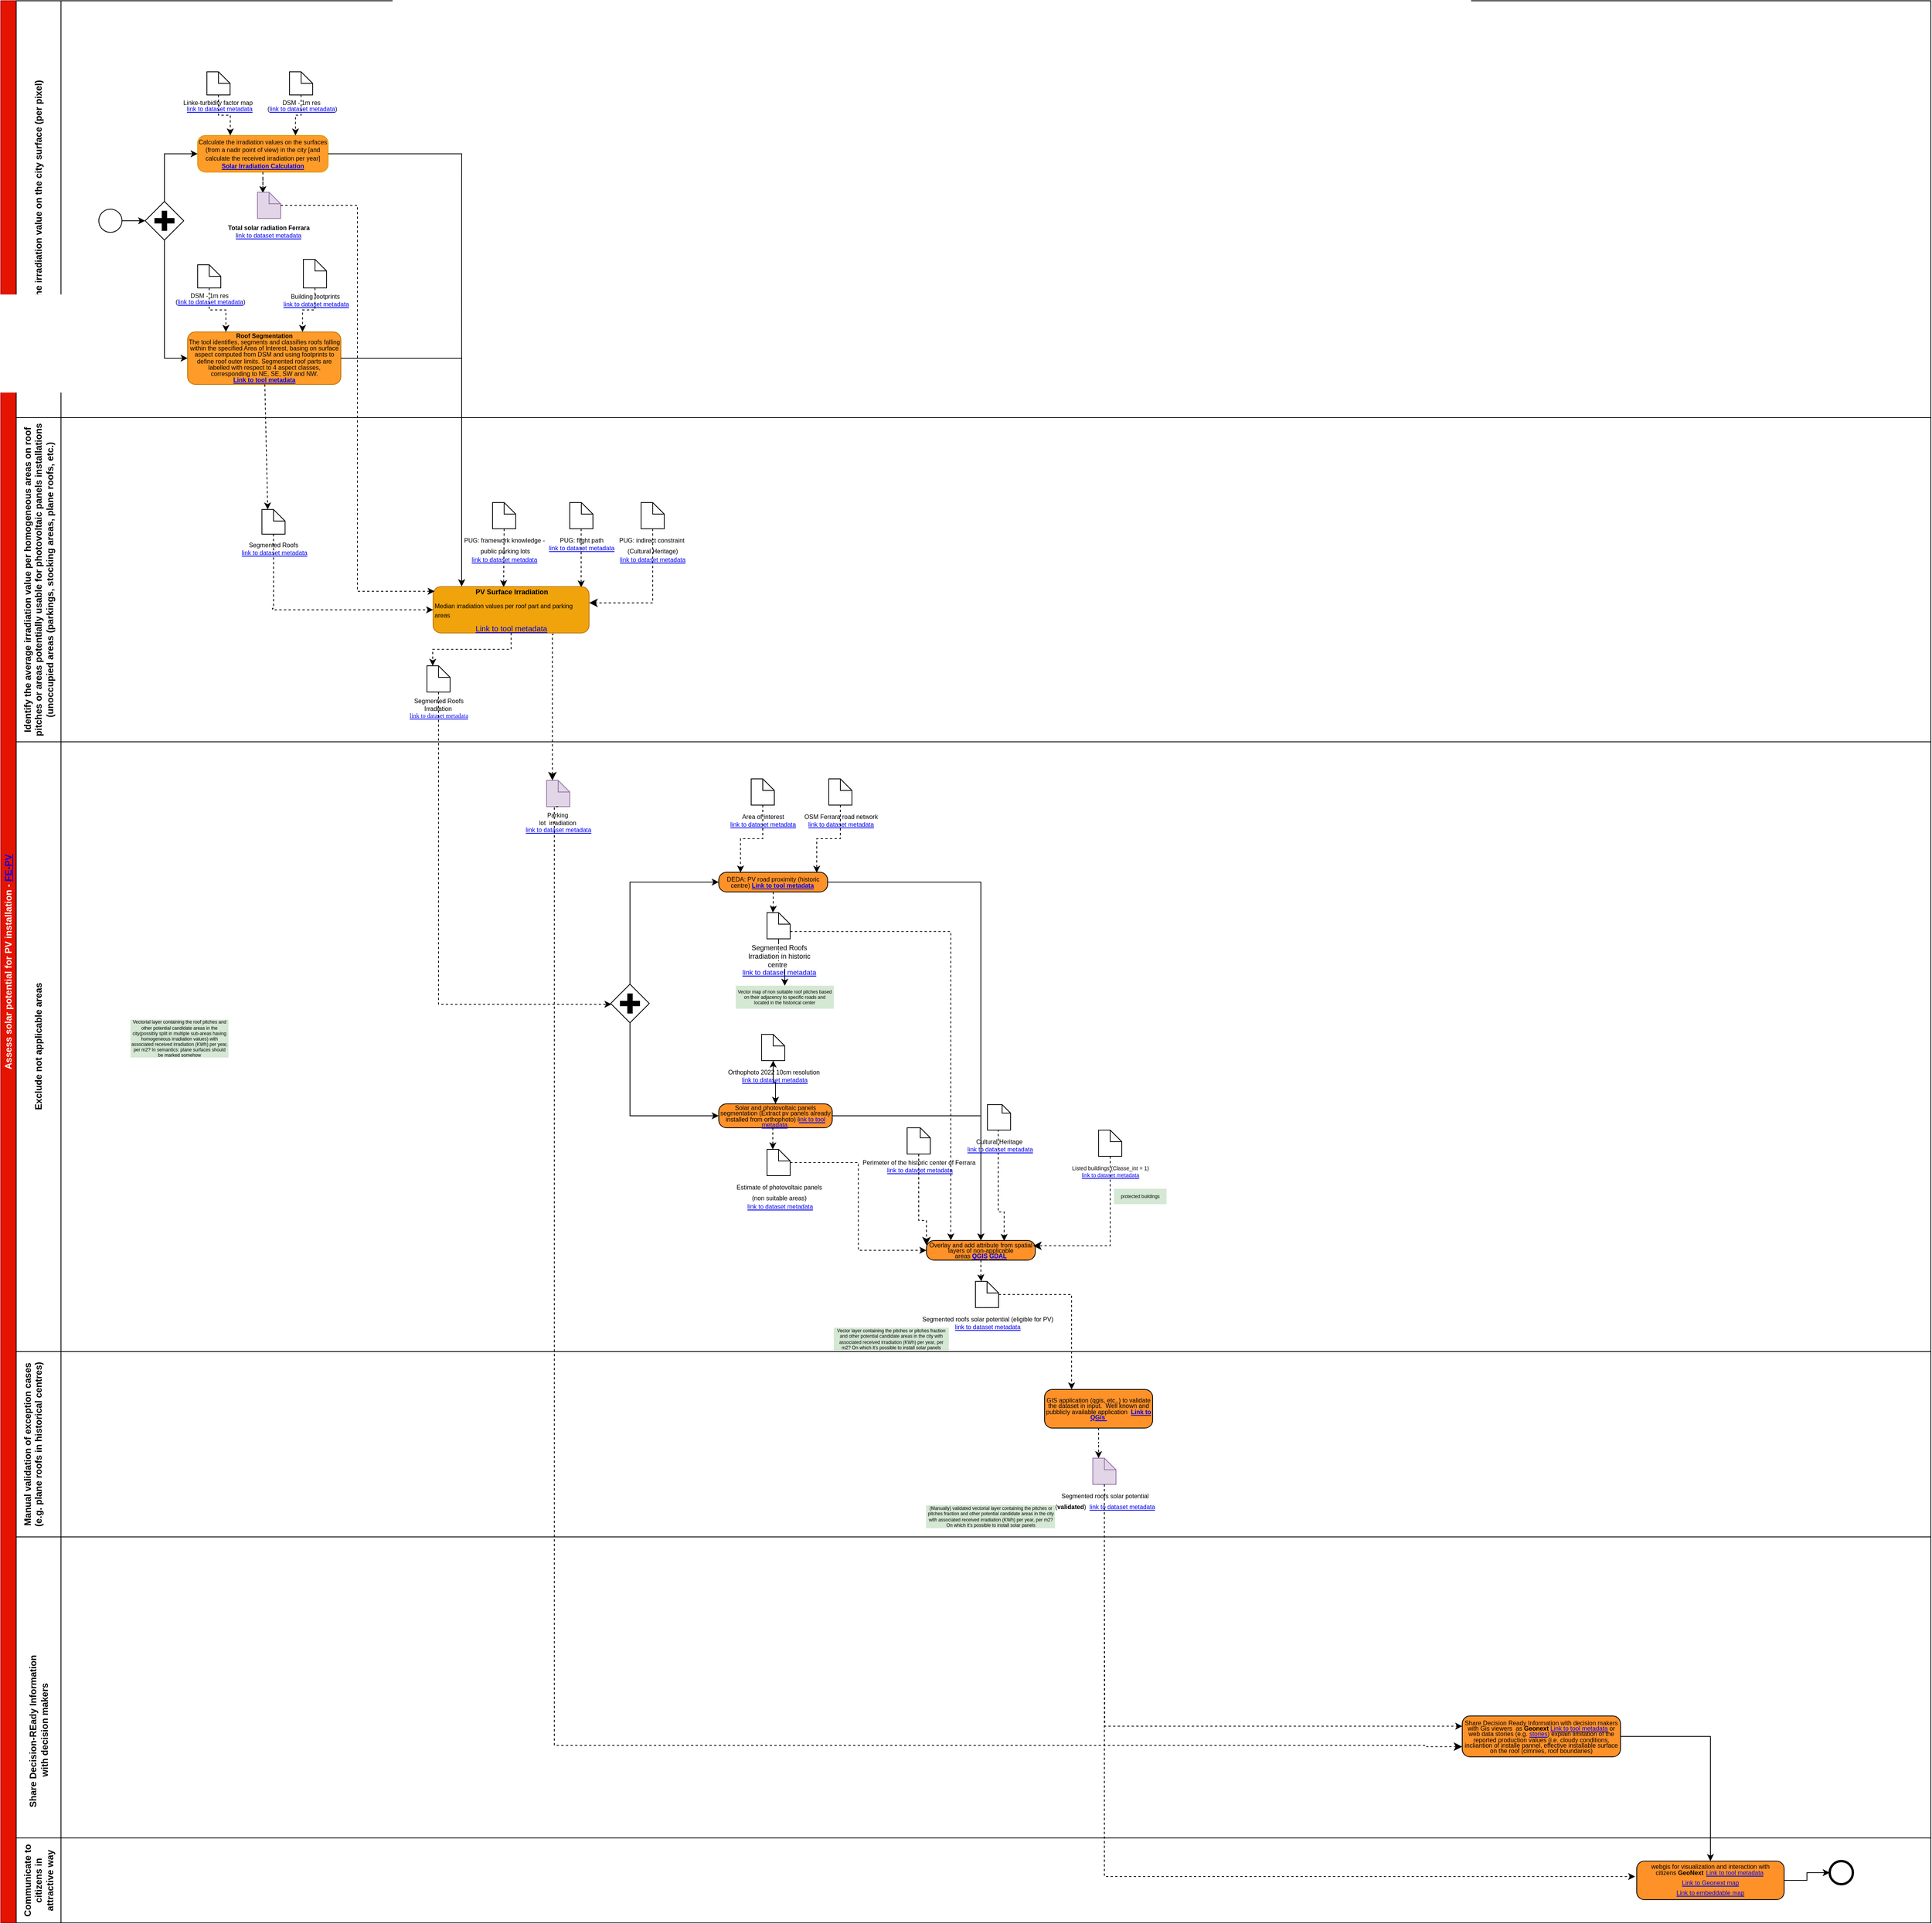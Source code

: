 <mxfile version="26.2.13">
  <diagram name="FE-PV" id="baLiT41wjzlTVZv35vuG">
    <mxGraphModel grid="1" page="1" gridSize="10" guides="1" tooltips="1" connect="1" arrows="1" fold="1" pageScale="1" pageWidth="3300" pageHeight="4681" math="0" shadow="0">
      <root>
        <mxCell id="0" />
        <mxCell id="1" parent="0" />
        <mxCell id="iREojE_EcFUT60Zf4l-V-92" value="Assess solar potential for PV installation - &lt;a href=&quot;https://docs.google.com/document/d/17AJEKZw4RBO2aQTBiLZaIjXHWimf1JUN/edit?amp;ouid=100401313820260785715&amp;amp;amp;rtpof=true&amp;amp;amp;sd=true#heading=h.gjdgxs&quot;&gt;FE-PV&lt;/a&gt;" style="swimlane;html=1;childLayout=stackLayout;resizeParent=1;resizeParentMax=0;horizontal=0;startSize=20;horizontalStack=0;whiteSpace=wrap;fillColor=#e51400;fontColor=#ffffff;strokeColor=#B20000;" vertex="1" parent="1">
          <mxGeometry x="53" y="-2240" width="2500" height="2490" as="geometry">
            <mxRectangle x="99" y="-2240" width="40" height="50" as="alternateBounds" />
          </mxGeometry>
        </mxCell>
        <mxCell id="iREojE_EcFUT60Zf4l-V-94" value="&amp;nbsp;Identify the irradiation value on the city surface (per pixel)" style="swimlane;html=1;startSize=58;horizontal=0;" vertex="1" parent="iREojE_EcFUT60Zf4l-V-92">
          <mxGeometry x="20" width="2480" height="540" as="geometry">
            <mxRectangle x="20" width="1133" height="30" as="alternateBounds" />
          </mxGeometry>
        </mxCell>
        <mxCell id="8a_DFh1L9sIuB4qiLg9Q-2" value="" style="points=[[0.145,0.145,0],[0.5,0,0],[0.855,0.145,0],[1,0.5,0],[0.855,0.855,0],[0.5,1,0],[0.145,0.855,0],[0,0.5,0]];shape=mxgraph.bpmn.event;html=1;verticalLabelPosition=bottom;labelBackgroundColor=#ffffff;verticalAlign=top;align=center;perimeter=ellipsePerimeter;outlineConnect=0;aspect=fixed;outline=standard;symbol=general;" vertex="1" parent="iREojE_EcFUT60Zf4l-V-94">
          <mxGeometry x="107" y="270" width="30" height="30" as="geometry" />
        </mxCell>
        <mxCell id="iREojE_EcFUT60Zf4l-V-95" value="&lt;p&gt;Identify the average irradiation value per homogeneous areas on roof pitches or areas potentially usable for photovoltaic panels installations (unoccupied areas (parkings, stocking areas, plane roofs, etc.)&lt;/p&gt;" style="swimlane;html=1;startSize=58;horizontal=0;whiteSpace=wrap;" vertex="1" parent="iREojE_EcFUT60Zf4l-V-92">
          <mxGeometry x="20" y="540" width="2480" height="420" as="geometry" />
        </mxCell>
        <UserObject label="&lt;div style=&quot;&quot;&gt;&lt;div style=&quot;&quot;&gt;&lt;span style=&quot;background-color: transparent; font-size: 8px;&quot;&gt;&lt;font face=&quot;Arial&quot;&gt;PUG: flight path&lt;/font&gt;&lt;/span&gt;&lt;/div&gt;&lt;div style=&quot;font-size: 8px;&quot;&gt;&lt;a href=&quot;https://dati.comune.fe.it/dataset/v2-69&quot; style=&quot;background-color: initial; font-family: Arial;&quot;&gt;link to dataset metadata&lt;/a&gt;&lt;/div&gt;&lt;/div&gt;" id="AYdhGK95s8Jrub2KOEHg-2">
          <mxCell style="shape=mxgraph.bpmn.data;labelPosition=center;verticalLabelPosition=bottom;align=center;verticalAlign=top;size=15;html=1;" vertex="1" parent="iREojE_EcFUT60Zf4l-V-95">
            <mxGeometry x="717" y="110" width="30" height="34" as="geometry" />
          </mxCell>
        </UserObject>
        <UserObject label="&lt;div style=&quot;&quot;&gt;&lt;div style=&quot;&quot;&gt;&lt;span style=&quot;background-color: transparent; font-size: 8px;&quot;&gt;&lt;font face=&quot;Arial&quot;&gt;PUG: indirect constraint&amp;nbsp;&lt;/font&gt;&lt;/span&gt;&lt;/div&gt;&lt;div style=&quot;&quot;&gt;&lt;span style=&quot;background-color: transparent; font-size: 8px;&quot;&gt;&lt;font face=&quot;Arial&quot;&gt;(Cultural Heritage)&lt;/font&gt;&lt;/span&gt;&lt;/div&gt;&lt;div style=&quot;font-size: 8px;&quot;&gt;&lt;a style=&quot;background-color: initial; font-family: Arial;&quot; href=&quot;https://usage.geocat.live/catalogue/srv/eng/catalog.search#/metadata/b42ea803-b355-478e-99ed-b2594618cc89&quot;&gt;link to dataset metadata&lt;/a&gt;&lt;/div&gt;&lt;/div&gt;" id="AYdhGK95s8Jrub2KOEHg-4">
          <mxCell style="shape=mxgraph.bpmn.data;labelPosition=center;verticalLabelPosition=bottom;align=center;verticalAlign=top;size=15;html=1;" vertex="1" parent="iREojE_EcFUT60Zf4l-V-95">
            <mxGeometry x="809.4" y="110" width="30" height="34" as="geometry" />
          </mxCell>
        </UserObject>
        <mxCell id="AYdhGK95s8Jrub2KOEHg-6" value="" style="endArrow=classic;html=1;rounded=0;entryX=0.266;entryY=0.01;entryDx=0;entryDy=0;entryPerimeter=0;exitX=0.5;exitY=1;exitDx=0;exitDy=0;exitPerimeter=0;dashed=1;" edge="1" parent="iREojE_EcFUT60Zf4l-V-95">
          <mxGeometry width="50" height="50" relative="1" as="geometry">
            <mxPoint x="731.76" y="144" as="sourcePoint" />
            <mxPoint x="731.76" y="220" as="targetPoint" />
          </mxGeometry>
        </mxCell>
        <UserObject label="&lt;div style=&quot;&quot;&gt;&lt;div style=&quot;&quot;&gt;&lt;span style=&quot;background-color: transparent; font-size: 8px;&quot;&gt;&lt;font face=&quot;Arial&quot;&gt;PUG: framework knowledge -&lt;/font&gt;&lt;/span&gt;&lt;/div&gt;&lt;div style=&quot;&quot;&gt;&lt;span style=&quot;background-color: transparent; font-size: 8px;&quot;&gt;&lt;font face=&quot;Arial&quot;&gt;&amp;nbsp;public parking lots&lt;/font&gt;&lt;/span&gt;&lt;/div&gt;&lt;div style=&quot;font-size: 8px;&quot;&gt;&lt;a style=&quot;background-color: initial; font-family: Arial;&quot; href=&quot;https://usage.geocat.live/catalogue/srv/ita/catalog.search#/metadata/9116da0a-e521-4c19-adfc-8bcdb5716a3a&quot;&gt;link to dataset metadata&lt;/a&gt;&lt;/div&gt;&lt;/div&gt;" id="3B00jg4IUKN6mD5agiQT-120">
          <mxCell style="shape=mxgraph.bpmn.data;labelPosition=center;verticalLabelPosition=bottom;align=center;verticalAlign=top;size=15;html=1;" vertex="1" parent="iREojE_EcFUT60Zf4l-V-95">
            <mxGeometry x="617" y="110" width="30" height="34" as="geometry" />
          </mxCell>
        </UserObject>
        <mxCell id="AYdhGK95s8Jrub2KOEHg-5" value="" style="endArrow=classic;html=1;rounded=0;entryX=0.266;entryY=0.01;entryDx=0;entryDy=0;entryPerimeter=0;exitX=0.5;exitY=1;exitDx=0;exitDy=0;exitPerimeter=0;dashed=1;" edge="1" parent="iREojE_EcFUT60Zf4l-V-95" source="3B00jg4IUKN6mD5agiQT-120">
          <mxGeometry width="50" height="50" relative="1" as="geometry">
            <mxPoint x="634.6" y="180" as="sourcePoint" />
            <mxPoint x="631.332" y="219.6" as="targetPoint" />
          </mxGeometry>
        </mxCell>
        <mxCell id="iREojE_EcFUT60Zf4l-V-93" value="&lt;div&gt;Exclude not applicable areas&lt;/div&gt;" style="swimlane;html=1;startSize=58;horizontal=0;autosize=0;fixedWidth=0;" vertex="1" parent="iREojE_EcFUT60Zf4l-V-92">
          <mxGeometry x="20" y="960" width="2480" height="790" as="geometry">
            <mxRectangle x="20" y="960" width="2198" height="58" as="alternateBounds" />
          </mxGeometry>
        </mxCell>
        <UserObject label="&lt;div style=&quot;font-size: 8px;&quot;&gt;&lt;div style=&quot;&quot;&gt;&lt;span style=&quot;background-color: initial;&quot;&gt;&lt;font style=&quot;font-size: 8px;&quot; face=&quot;Arial&quot;&gt;Perimeter of the historic center of Ferrara&lt;/font&gt;&lt;/span&gt;&lt;/div&gt;&lt;div style=&quot;&quot;&gt;&lt;span style=&quot;font-family: Arial; background-color: initial;&quot;&gt;&amp;nbsp;&lt;/span&gt;&lt;a style=&quot;font-family: Arial; background-color: initial;&quot; href=&quot;https://usage.geocat.live/catalogue/srv/ita/catalog.search#/metadata/2518f252-b150-4c40-995b-75bcdffa4977&quot;&gt;link to dataset metadata&lt;/a&gt;&lt;br&gt;&lt;/div&gt;&lt;/div&gt;" id="3B00jg4IUKN6mD5agiQT-167">
          <mxCell style="shape=mxgraph.bpmn.data;labelPosition=center;verticalLabelPosition=bottom;align=center;verticalAlign=top;size=13;html=1;" vertex="1" parent="iREojE_EcFUT60Zf4l-V-93">
            <mxGeometry x="1154" y="500" width="30" height="34" as="geometry" />
          </mxCell>
        </UserObject>
        <mxCell id="3B00jg4IUKN6mD5agiQT-168" style="edgeStyle=orthogonalEdgeStyle;rounded=0;orthogonalLoop=1;jettySize=auto;html=1;exitX=0.5;exitY=1;exitDx=0;exitDy=0;exitPerimeter=0;" edge="1" parent="iREojE_EcFUT60Zf4l-V-93" source="3B00jg4IUKN6mD5agiQT-167" target="3B00jg4IUKN6mD5agiQT-167">
          <mxGeometry relative="1" as="geometry" />
        </mxCell>
        <UserObject label="&lt;div style=&quot;&quot;&gt;&lt;div style=&quot;&quot;&gt;&lt;font face=&quot;Arial&quot;&gt;&lt;span style=&quot;font-size: 8px;&quot;&gt;Cultural Heritage&lt;/span&gt;&lt;/font&gt;&lt;/div&gt;&lt;div style=&quot;font-size: 8px;&quot;&gt;&lt;font face=&quot;Arial&quot; style=&quot;font-size: 8px;&quot;&gt;&amp;nbsp;&lt;a href=&quot;https://usage.geocat.live/catalogue/srv/ita/catalog.search#/metadata/3318654a-3623-4a94-8f3c-84e2ed3a0fdb&quot;&gt;link to dataset metadata&lt;/a&gt;&lt;/font&gt;&lt;/div&gt;&lt;/div&gt;" id="3B00jg4IUKN6mD5agiQT-155">
          <mxCell style="shape=mxgraph.bpmn.data;labelPosition=center;verticalLabelPosition=bottom;align=center;verticalAlign=top;size=11;html=1;strokeColor=default;fontFamily=Helvetica;fontSize=12;fontColor=default;fillColor=default;" vertex="1" parent="iREojE_EcFUT60Zf4l-V-93">
            <mxGeometry x="1258" y="470" width="30" height="33" as="geometry" />
          </mxCell>
        </UserObject>
        <mxCell id="3B00jg4IUKN6mD5agiQT-121" value="&lt;div style=&quot;&quot;&gt;&lt;h6 style=&quot;&quot;&gt;&lt;span style=&quot;font-weight: normal; font-size: 6px;&quot;&gt;Vectorial layer containing the roof pitches and other potential candidate areas in the city(possibly split in multiple sub-areas having homogeneous irradiation values) with associated received irradiation (KWh) per year, per m2? In semantics: plane surfaces should be marked somehow&lt;/span&gt;&lt;/h6&gt;&lt;/div&gt;" style="text;html=1;strokeColor=none;fillColor=#d5e8d4;align=center;verticalAlign=middle;rounded=0;whiteSpace=wrap;spacing=2;fontSize=6;labelBackgroundColor=none;" vertex="1" parent="iREojE_EcFUT60Zf4l-V-93">
          <mxGeometry x="148" y="360" width="127" height="49" as="geometry" />
        </mxCell>
        <UserObject label="&lt;div style=&quot;font-size: 8px;&quot;&gt;&lt;div&gt;&lt;span style=&quot;font-family: Arial;&quot;&gt;Parking&amp;nbsp;&lt;/span&gt;&lt;/div&gt;&lt;div&gt;&lt;span style=&quot;font-family: Arial;&quot;&gt;lot&amp;nbsp; irradiation&amp;nbsp;&lt;/span&gt;&lt;br&gt;&lt;/div&gt;&lt;div&gt;&lt;a href=&quot;https://usage.geocat.live/catalogue/srv/eng/catalog.search#/metadata/1df99f59-c41c-4326-8998-2a82d28ad1c3&quot; style=&quot;background-color: initial; font-family: Arial;&quot;&gt;link to dataset metadata&lt;/a&gt;&lt;/div&gt;&lt;/div&gt;" id="3B00jg4IUKN6mD5agiQT-129">
          <mxCell style="shape=mxgraph.bpmn.data;labelPosition=center;verticalLabelPosition=bottom;align=center;verticalAlign=top;size=15;html=1;strokeColor=#9673a6;fontFamily=Helvetica;fontSize=12;fontColor=default;fillColor=#e1d5e7;" vertex="1" parent="iREojE_EcFUT60Zf4l-V-93">
            <mxGeometry x="687" y="50" width="30" height="34" as="geometry" />
          </mxCell>
        </UserObject>
        <mxCell id="iREojE_EcFUT60Zf4l-V-97" value="&lt;div&gt;Manual validation of exception cases (e.g. plane roofs in historical centres)&lt;/div&gt;&lt;div&gt;&lt;br&gt;&lt;/div&gt;" style="swimlane;html=1;startSize=58;horizontal=0;whiteSpace=wrap;" vertex="1" parent="iREojE_EcFUT60Zf4l-V-92">
          <mxGeometry x="20" y="1750" width="2480" height="240" as="geometry" />
        </mxCell>
        <mxCell id="iREojE_EcFUT60Zf4l-V-156" value="Share Decision-REady Information&amp;nbsp;&lt;div&gt;with decision makers&lt;/div&gt;" style="swimlane;html=1;startSize=58;horizontal=0;whiteSpace=wrap;" vertex="1" parent="iREojE_EcFUT60Zf4l-V-92">
          <mxGeometry x="20" y="1990" width="2480" height="500" as="geometry" />
        </mxCell>
        <mxCell id="3B00jg4IUKN6mD5agiQT-205" value="&lt;div&gt;Communicate to citizens in attractive way&lt;/div&gt;" style="swimlane;html=1;startSize=58;horizontal=0;whiteSpace=wrap;" vertex="1" parent="iREojE_EcFUT60Zf4l-V-156">
          <mxGeometry y="390" width="2480" height="110" as="geometry" />
        </mxCell>
        <mxCell id="3B00jg4IUKN6mD5agiQT-186" value="&lt;h6 style=&quot;line-height: 90%; margin-top: 10.733px; margin-bottom: 5.733px; margin-left: 0px;&quot;&gt;&lt;span style=&quot;font-size: 8px; font-weight: 400;&quot;&gt;webgis for visualization and interaction with citizens&amp;nbsp;&lt;/span&gt;GeoNext&lt;span style=&quot;font-size: 12px;&quot;&gt;&amp;nbsp;&lt;/span&gt;&lt;font color=&quot;#ff3333&quot; style=&quot;background-color: initial; font-weight: normal; font-size: 8px;&quot;&gt;&lt;a href=&quot;https://usage.geocat.live/catalogue/srv/eng/catalog.search#/metadata/f4fe374e-0a56-4910-9f3a-e8b7519c373e&quot;&gt;Link to tool metadata&lt;/a&gt;&amp;nbsp;&lt;/font&gt;&lt;/h6&gt;&lt;h6 style=&quot;line-height: 90%; margin-top: 5.733px; padding-left: 0px; margin-bottom: 5.733px; margin-right: 0px;&quot;&gt;&lt;font color=&quot;#ff3333&quot; style=&quot;background-color: initial; font-weight: normal; font-size: 8px;&quot;&gt;&lt;a href=&quot;https://sit.comune.fe.it/gnx/Accesso_diretto_usage_fast.html&quot;&gt;Link to Geonext map&lt;/a&gt;&lt;/font&gt;&lt;/h6&gt;&lt;h6 style=&quot;line-height: 90%; margin-top: 5.733px; padding-left: 0px; margin-bottom: 5.733px; margin-right: 0px;&quot;&gt;&lt;a style=&quot;font-weight: normal;&quot; href=&quot;https://sit.comune.fe.it/allegati/mappe/usage/10_potenziale_di_irraggiamento_solare_edifici.html&quot;&gt;Link to embeddable map&lt;/a&gt;&lt;/h6&gt;&lt;p&gt;&lt;/p&gt;" style="points=[[0.25,0,0],[0.5,0,0],[0.75,0,0],[1,0.25,0],[1,0.5,0],[1,0.75,0],[0.75,1,0],[0.5,1,0],[0.25,1,0],[0,0.75,0],[0,0.5,0],[0,0.25,0]];shape=mxgraph.bpmn.task;whiteSpace=wrap;rectStyle=rounded;size=10;html=1;container=1;expand=0;collapsible=0;taskMarker=abstract;fillColor=#ff9129;" vertex="1" parent="3B00jg4IUKN6mD5agiQT-205">
          <mxGeometry x="2099" y="30" width="191" height="50" as="geometry" />
        </mxCell>
        <mxCell id="3B00jg4IUKN6mD5agiQT-187" value="" style="points=[[0.145,0.145,0],[0.5,0,0],[0.855,0.145,0],[1,0.5,0],[0.855,0.855,0],[0.5,1,0],[0.145,0.855,0],[0,0.5,0]];shape=mxgraph.bpmn.event;html=1;verticalLabelPosition=bottom;labelBackgroundColor=#ffffff;verticalAlign=top;align=center;perimeter=ellipsePerimeter;outlineConnect=0;aspect=fixed;outline=end;symbol=terminate2;" vertex="1" parent="3B00jg4IUKN6mD5agiQT-205">
          <mxGeometry x="2349" y="30" width="30" height="30" as="geometry" />
        </mxCell>
        <mxCell id="3B00jg4IUKN6mD5agiQT-185" style="edgeStyle=orthogonalEdgeStyle;rounded=0;orthogonalLoop=1;jettySize=auto;html=1;" edge="1" parent="3B00jg4IUKN6mD5agiQT-205" source="3B00jg4IUKN6mD5agiQT-186" target="3B00jg4IUKN6mD5agiQT-187">
          <mxGeometry relative="1" as="geometry" />
        </mxCell>
        <mxCell id="3B00jg4IUKN6mD5agiQT-184" value="&lt;h6 style=&quot;line-height: 90%; font-size: 8px;&quot;&gt;&lt;span style=&quot;background-color: initial; font-weight: normal;&quot;&gt;Share Decision Ready Information with decision makers with Gis viewers&amp;nbsp;&lt;/span&gt;&lt;span style=&quot;background-color: initial; font-weight: normal;&quot;&gt;&amp;nbsp;as &lt;/span&gt;&lt;span style=&quot;background-color: initial;&quot;&gt;Geonext&lt;/span&gt;&lt;span style=&quot;background-color: initial; font-weight: normal;&quot;&gt;&amp;nbsp;&lt;/span&gt;&lt;font style=&quot;background-color: initial; font-weight: normal; font-size: 8px;&quot; color=&quot;#ff3333&quot;&gt;&lt;a href=&quot;https://usage.geocat.live/catalogue/srv/eng/catalog.search#/metadata/f4fe374e-0a56-4910-9f3a-e8b7519c373e&quot;&gt;Link to tool metadata&lt;/a&gt;&amp;nbsp;&lt;/font&gt;&lt;font style=&quot;background-color: initial; font-weight: normal; font-size: 8px;&quot;&gt;or web data stories (e.g. &lt;a href=&quot;https://www.comune.ferrara.it/it/geoportale/dati/storie-di-dati&quot;&gt;stories&lt;/a&gt;) explain limitation of the reported production values (i.e. cloudy conditions, incliantion of installe pannel, effective installable surface on the roof (cimnies, roof boundaries)&lt;/font&gt;&lt;/h6&gt;&lt;p&gt;&lt;/p&gt;" style="points=[[0.25,0,0],[0.5,0,0],[0.75,0,0],[1,0.25,0],[1,0.5,0],[1,0.75,0],[0.75,1,0],[0.5,1,0],[0.25,1,0],[0,0.75,0],[0,0.5,0],[0,0.25,0]];shape=mxgraph.bpmn.task;whiteSpace=wrap;rectStyle=rounded;size=10;html=1;container=1;expand=0;collapsible=0;taskMarker=abstract;fillColor=#ff9129;" vertex="1" parent="iREojE_EcFUT60Zf4l-V-156">
          <mxGeometry x="1873" y="232" width="205" height="53" as="geometry" />
        </mxCell>
        <mxCell id="3B00jg4IUKN6mD5agiQT-197" style="edgeStyle=orthogonalEdgeStyle;rounded=0;orthogonalLoop=1;jettySize=auto;html=1;entryX=0.5;entryY=0;entryDx=0;entryDy=0;entryPerimeter=0;" edge="1" parent="iREojE_EcFUT60Zf4l-V-156" source="3B00jg4IUKN6mD5agiQT-184" target="3B00jg4IUKN6mD5agiQT-186">
          <mxGeometry relative="1" as="geometry" />
        </mxCell>
        <mxCell id="MxaMl1WZHZWP-qelYsli-3" value="" style="edgeStyle=segmentEdgeStyle;endArrow=classic;html=1;curved=0;rounded=0;endSize=8;startSize=8;exitX=0.5;exitY=1;exitDx=0;exitDy=0;exitPerimeter=0;entryX=0;entryY=0.75;entryDx=0;entryDy=0;entryPerimeter=0;dashed=1;" edge="1" parent="iREojE_EcFUT60Zf4l-V-92" source="3B00jg4IUKN6mD5agiQT-129" target="3B00jg4IUKN6mD5agiQT-184">
          <mxGeometry width="50" height="50" relative="1" as="geometry">
            <mxPoint x="787" y="2107.647" as="sourcePoint" />
            <mxPoint x="1427" y="2630" as="targetPoint" />
            <Array as="points">
              <mxPoint x="717" y="1044" />
              <mxPoint x="717" y="2260" />
              <mxPoint x="1847" y="2260" />
              <mxPoint x="1847" y="2262" />
            </Array>
          </mxGeometry>
        </mxCell>
        <mxCell id="3B00jg4IUKN6mD5agiQT-101" style="edgeStyle=orthogonalEdgeStyle;rounded=0;orthogonalLoop=1;jettySize=auto;html=1;" edge="1" parent="1">
          <mxGeometry relative="1" as="geometry">
            <mxPoint x="240" y="-1955" as="targetPoint" />
            <mxPoint x="210" y="-1955" as="sourcePoint" />
          </mxGeometry>
        </mxCell>
        <mxCell id="3B00jg4IUKN6mD5agiQT-102" value="&lt;div style=&quot;line-height: 70%;&quot;&gt;&lt;div&gt;&lt;font face=&quot;Arial&quot;&gt;&lt;span style=&quot;font-size: 8px;&quot;&gt;Calculate the irradiation values on the surfaces (from a nadir point of view) in the city [and calculate the received irradiation per year]&lt;/span&gt;&lt;/font&gt;&lt;/div&gt;&lt;div style=&quot;line-height: 70%;&quot;&gt;&lt;font face=&quot;Arial&quot;&gt;&lt;span style=&quot;font-size: 8px;&quot;&gt;&lt;a href=&quot;https://usage.geocat.live/catalogue/srv/eng/catalog.search#/metadata/85709f88-be74-46a8-977a-f15818d18739&quot;&gt;&lt;b&gt;Solar Irradiation Calculation&lt;/b&gt;&lt;/a&gt;&lt;/span&gt;&lt;/font&gt;&lt;/div&gt;&lt;/div&gt;" style="points=[[0.25,0,0],[0.5,0,0],[0.75,0,0],[1,0.25,0],[1,0.5,0],[1,0.75,0],[0.75,1,0],[0.5,1,0],[0.25,1,0],[0,0.75,0],[0,0.5,0],[0,0.25,0]];shape=mxgraph.bpmn.task;whiteSpace=wrap;rectStyle=rounded;size=10;html=1;container=1;expand=0;collapsible=0;taskMarker=abstract;fillColor=#ff9b29;strokeColor=#d79b00;gradientColor=none;" vertex="1" parent="1">
          <mxGeometry x="308" y="-2065.5" width="169" height="47.5" as="geometry" />
        </mxCell>
        <UserObject label="&lt;div style=&quot;line-height: 100%; font-size: 8px;&quot;&gt;&lt;div style=&quot;line-height: 100%;&quot;&gt;Linke-turbidity factor map&amp;nbsp;&lt;/div&gt;&lt;div style=&quot;line-height: 100%;&quot;&gt;&lt;span style=&quot;background-color: initial;&quot;&gt;&amp;nbsp;&lt;/span&gt;&lt;a style=&quot;background-color: initial;&quot; href=&quot;https://www.soda-pro.com/help/general-knowledge/linke-turbidity-factor?p_l_back_url=https%3A%2F%2Fwww.soda-pro.com%2Fhome%3Fp_p_id%3Dcom_liferay_portal_search_web_portlet_SearchPortlet%26p_p_lifecycle%3D0%26p_p_state%3Dmaximized%26p_p_mode%3Dview%26_com_liferay_portal_search_web_portlet_SearchPortlet_redirect%3Dhttps%253A%252F%252Fwww.soda-pro.com%252Fhome%253Fp_p_id%253Dcom_liferay_portal_search_web_portlet_SearchPortlet%2526p_p_lifecycle%253D0%2526p_p_state%253Dnormal%2526p_p_mode%253Dview%26_com_liferay_portal_search_web_portlet_SearchPortlet_mvcPath%3D%252Fsearch.jsp%26_com_liferay_portal_search_web_portlet_SearchPortlet_keywords%3Dlinke%26_com_liferay_portal_search_web_portlet_SearchPortlet_formDate%3D1697446902332%26_com_liferay_portal_search_web_portlet_SearchPortlet_scope%3Dthis-site&quot;&gt;link to dataset metadata&lt;/a&gt;&lt;/div&gt;&lt;/div&gt;" id="3B00jg4IUKN6mD5agiQT-103">
          <mxCell style="shape=mxgraph.bpmn.data;labelPosition=center;verticalLabelPosition=bottom;align=center;verticalAlign=top;size=15;html=1;movable=1;resizable=1;rotatable=1;deletable=1;editable=1;locked=0;connectable=1;" vertex="1" parent="1">
            <mxGeometry x="320" y="-2148" width="30" height="30" as="geometry" />
          </mxCell>
        </UserObject>
        <UserObject label="&lt;div style=&quot;line-height: 100%; font-size: 8px;&quot;&gt;&lt;div style=&quot;line-height: 100%;&quot;&gt;DSM - 1m res&lt;/div&gt;&lt;div style=&quot;line-height: 100%;&quot;&gt;&amp;nbsp;(&lt;a href=&quot;https://usage.geocat.live/catalogue/srv/eng/catalog.search#/metadata/bada953d-51d0-468f-81e2-8d22d80c6df0&quot;&gt;link to dataset metadata&lt;/a&gt;)&lt;/div&gt;&lt;/div&gt;" id="3B00jg4IUKN6mD5agiQT-104">
          <mxCell style="shape=mxgraph.bpmn.data;labelPosition=center;verticalLabelPosition=bottom;align=center;verticalAlign=top;size=15;html=1;" vertex="1" parent="1">
            <mxGeometry x="427" y="-2148" width="30" height="30" as="geometry" />
          </mxCell>
        </UserObject>
        <mxCell id="3B00jg4IUKN6mD5agiQT-105" style="edgeStyle=orthogonalEdgeStyle;rounded=0;orthogonalLoop=1;jettySize=auto;html=1;entryX=0.75;entryY=0;entryDx=0;entryDy=0;entryPerimeter=0;dashed=1;" edge="1" parent="1" source="3B00jg4IUKN6mD5agiQT-104" target="3B00jg4IUKN6mD5agiQT-102">
          <mxGeometry relative="1" as="geometry" />
        </mxCell>
        <mxCell id="3B00jg4IUKN6mD5agiQT-106" style="edgeStyle=orthogonalEdgeStyle;rounded=0;orthogonalLoop=1;jettySize=auto;html=1;entryX=0.25;entryY=0;entryDx=0;entryDy=0;entryPerimeter=0;dashed=1;" edge="1" parent="1" source="3B00jg4IUKN6mD5agiQT-103" target="3B00jg4IUKN6mD5agiQT-102">
          <mxGeometry relative="1" as="geometry" />
        </mxCell>
        <mxCell id="3B00jg4IUKN6mD5agiQT-107" style="edgeStyle=orthogonalEdgeStyle;rounded=0;orthogonalLoop=1;jettySize=auto;html=1;entryX=0.233;entryY=0.035;entryDx=0;entryDy=0;entryPerimeter=0;dashed=1;" edge="1" parent="1" source="3B00jg4IUKN6mD5agiQT-102" target="3B00jg4IUKN6mD5agiQT-115">
          <mxGeometry relative="1" as="geometry">
            <mxPoint x="392" y="-1989" as="targetPoint" />
          </mxGeometry>
        </mxCell>
        <mxCell id="3B00jg4IUKN6mD5agiQT-108" value="&lt;h6 style=&quot;line-height: 100%;&quot;&gt;&lt;span style=&quot;background-color: initial; font-size: 8px;&quot;&gt;&lt;font style=&quot;&quot; face=&quot;Arial&quot;&gt;Roof Segmentation&lt;br&gt;&lt;/font&gt;&lt;/span&gt;&lt;font style=&quot;&quot; face=&quot;Arial&quot;&gt;&lt;span style=&quot;font-size: 8.04px; font-weight: normal;&quot;&gt;The tool identifies, segments and classifies roofs falling within the specified Area of Interest, basing on surface aspect computed from DSM and using footprints to define roof outer limits. Segmented roof parts are labelled with respect to 4 aspect classes, corresponding to NE, SE, SW and NW.&lt;/span&gt;&lt;br&gt;&lt;/font&gt;&lt;font color=&quot;#ff3333&quot; style=&quot;font-size: 8px;&quot; face=&quot;Arial&quot;&gt;&lt;b&gt;&lt;a href=&quot;https://usage.geocat.live/catalogue/srv/eng/catalog.search#/metadata/15b32427-5162-46a0-b09c-2a3cd44efe00&quot;&gt;Link to tool metadata&lt;/a&gt;&lt;/b&gt;&lt;/font&gt;&lt;/h6&gt;" style="points=[[0.25,0,0],[0.5,0,0],[0.75,0,0],[1,0.25,0],[1,0.5,0],[1,0.75,0],[0.75,1,0],[0.5,1,0],[0.25,1,0],[0,0.75,0],[0,0.5,0],[0,0.25,0]];shape=mxgraph.bpmn.task;whiteSpace=wrap;rectStyle=rounded;size=10;html=1;container=1;expand=0;collapsible=0;taskMarker=abstract;fillColor=#ff9b29;fontColor=#000000;strokeColor=#BD7000;" vertex="1" parent="1">
          <mxGeometry x="295" y="-1811" width="198.5" height="68" as="geometry" />
        </mxCell>
        <mxCell id="3B00jg4IUKN6mD5agiQT-109" value="" style="points=[[0.25,0.25,0],[0.5,0,0],[0.75,0.25,0],[1,0.5,0],[0.75,0.75,0],[0.5,1,0],[0.25,0.75,0],[0,0.5,0]];shape=mxgraph.bpmn.gateway2;html=1;verticalLabelPosition=bottom;labelBackgroundColor=#ffffff;verticalAlign=top;align=center;perimeter=rhombusPerimeter;outlineConnect=0;outline=none;symbol=none;gwType=parallel;" vertex="1" parent="1">
          <mxGeometry x="240" y="-1980" width="50" height="50" as="geometry" />
        </mxCell>
        <mxCell id="3B00jg4IUKN6mD5agiQT-110" style="edgeStyle=orthogonalEdgeStyle;rounded=0;orthogonalLoop=1;jettySize=auto;html=1;entryX=0;entryY=0.5;entryDx=0;entryDy=0;entryPerimeter=0;exitX=0.5;exitY=1;exitDx=0;exitDy=0;exitPerimeter=0;" edge="1" parent="1" source="3B00jg4IUKN6mD5agiQT-109" target="3B00jg4IUKN6mD5agiQT-108">
          <mxGeometry relative="1" as="geometry" />
        </mxCell>
        <UserObject label="&lt;div style=&quot;font-size: 8px;&quot;&gt;&lt;div&gt;&lt;font style=&quot;font-size: 8px;&quot; face=&quot;Arial&quot;&gt;&lt;span style=&quot;&quot;&gt;Building footprints&lt;/span&gt;&lt;/font&gt;&lt;/div&gt;&lt;div&gt;&lt;font style=&quot;font-size: 8px;&quot; face=&quot;Arial&quot;&gt;&amp;nbsp;&lt;a href=&quot;https://usage.geocat.live/catalogue/srv/eng/catalog.search#/metadata/4a561dec-b977-4bb1-a5e3-6743c8e98fcd&quot;&gt;link to dataset metadata&lt;/a&gt;&lt;/font&gt;&lt;/div&gt;&lt;/div&gt;" id="3B00jg4IUKN6mD5agiQT-111">
          <mxCell style="shape=mxgraph.bpmn.data;labelPosition=center;verticalLabelPosition=bottom;align=center;verticalAlign=top;size=15;html=1;" vertex="1" parent="1">
            <mxGeometry x="445" y="-1905" width="30" height="37" as="geometry" />
          </mxCell>
        </UserObject>
        <mxCell id="3B00jg4IUKN6mD5agiQT-112" style="edgeStyle=orthogonalEdgeStyle;rounded=0;orthogonalLoop=1;jettySize=auto;html=1;entryX=0.25;entryY=0;entryDx=0;entryDy=0;entryPerimeter=0;dashed=1;exitX=0.5;exitY=1;exitDx=0;exitDy=0;exitPerimeter=0;" edge="1" parent="1" source="3B00jg4IUKN6mD5agiQT-117" target="3B00jg4IUKN6mD5agiQT-108">
          <mxGeometry relative="1" as="geometry">
            <mxPoint x="344.0" y="-1871.5" as="sourcePoint" />
          </mxGeometry>
        </mxCell>
        <mxCell id="3B00jg4IUKN6mD5agiQT-113" style="edgeStyle=orthogonalEdgeStyle;rounded=0;orthogonalLoop=1;jettySize=auto;html=1;entryX=0.75;entryY=0;entryDx=0;entryDy=0;entryPerimeter=0;dashed=1;" edge="1" parent="1" source="3B00jg4IUKN6mD5agiQT-111" target="3B00jg4IUKN6mD5agiQT-108">
          <mxGeometry relative="1" as="geometry" />
        </mxCell>
        <mxCell id="3B00jg4IUKN6mD5agiQT-114" style="edgeStyle=orthogonalEdgeStyle;rounded=0;orthogonalLoop=1;jettySize=auto;html=1;entryX=0;entryY=0.5;entryDx=0;entryDy=0;entryPerimeter=0;exitX=0.5;exitY=0;exitDx=0;exitDy=0;exitPerimeter=0;" edge="1" parent="1" source="3B00jg4IUKN6mD5agiQT-109" target="3B00jg4IUKN6mD5agiQT-102">
          <mxGeometry relative="1" as="geometry" />
        </mxCell>
        <UserObject label="&lt;div style=&quot;line-height: 70%;&quot;&gt;&lt;div style=&quot;line-height: 70%;&quot;&gt;&lt;span style=&quot;background-color: initial; font-size: 8px;&quot;&gt;&lt;font face=&quot;Arial&quot;&gt;&lt;b style=&quot;&quot;&gt;Total solar radiation Ferrara&lt;/b&gt;&lt;/font&gt;&lt;/span&gt;&lt;span style=&quot;font-size: 8px; font-family: Arial; background-color: initial;&quot;&gt;&amp;nbsp;&lt;/span&gt;&lt;/div&gt;&lt;div style=&quot;&quot;&gt;&lt;a style=&quot;font-size: 8px; font-family: Arial; background-color: initial;&quot; href=&quot;https://usage.geocat.live/catalogue/srv/ita/catalog.search#/metadata/601806dd-3e61-40b4-8d47-6fec2e9addbe&quot;&gt;&lt;font color=&quot;#000000&quot;&gt;l&lt;/font&gt;ink to dataset metadata&lt;/a&gt;&amp;nbsp;&lt;br&gt;&lt;/div&gt;&lt;/div&gt;" id="3B00jg4IUKN6mD5agiQT-115">
          <mxCell style="shape=mxgraph.bpmn.data;labelPosition=center;verticalLabelPosition=bottom;align=center;verticalAlign=top;size=15;html=1;fillColor=#e1d5e7;strokeColor=#9673a6;" vertex="1" parent="1">
            <mxGeometry x="385.5" y="-1992" width="30" height="34" as="geometry" />
          </mxCell>
        </UserObject>
        <mxCell id="3B00jg4IUKN6mD5agiQT-116" style="edgeStyle=orthogonalEdgeStyle;rounded=0;orthogonalLoop=1;jettySize=auto;html=1;exitX=0.5;exitY=0;exitDx=0;exitDy=0;" edge="1" parent="1">
          <mxGeometry relative="1" as="geometry">
            <mxPoint x="584.793" y="-1818.103" as="targetPoint" />
            <mxPoint x="585" y="-1818" as="sourcePoint" />
          </mxGeometry>
        </mxCell>
        <UserObject label="&lt;div style=&quot;line-height: 100%; font-size: 8px;&quot;&gt;&lt;div style=&quot;line-height: 100%;&quot;&gt;DSM - 1m res&lt;/div&gt;&lt;div style=&quot;line-height: 100%;&quot;&gt;&amp;nbsp;(&lt;a href=&quot;https://usage.geocat.live/catalogue/srv/eng/catalog.search#/metadata/bada953d-51d0-468f-81e2-8d22d80c6df0&quot;&gt;link to dataset metadata&lt;/a&gt;)&lt;/div&gt;&lt;/div&gt;" id="3B00jg4IUKN6mD5agiQT-117">
          <mxCell style="shape=mxgraph.bpmn.data;labelPosition=center;verticalLabelPosition=bottom;align=center;verticalAlign=top;size=15;html=1;" vertex="1" parent="1">
            <mxGeometry x="308" y="-1898" width="30" height="30" as="geometry" />
          </mxCell>
        </UserObject>
        <mxCell id="3B00jg4IUKN6mD5agiQT-118" value="&lt;h6 style=&quot;line-height: 90%;&quot;&gt;&lt;br&gt;&lt;div style=&quot;text-align: center;&quot;&gt;&lt;span style=&quot;background-color: transparent; color: light-dark(rgb(0, 0, 0), rgb(237, 237, 237));&quot;&gt;&lt;font style=&quot;font-size: 9px;&quot;&gt;PV Surface Irradiation&lt;/font&gt;&lt;/span&gt;&lt;/div&gt;&lt;/h6&gt;&lt;h6 style=&quot;line-height: 90%;&quot;&gt;&lt;span style=&quot;font-weight: normal; font-size: 8px; background-color: transparent; color: light-dark(rgb(0, 0, 0), rgb(255, 255, 255)); line-height: 150%;&quot;&gt;Median irradiation values per roof part and parking areas&lt;/span&gt;&lt;/h6&gt;&lt;h6 style=&quot;text-align: center; line-height: 90%;&quot;&gt;&lt;font style=&quot;background-color: initial; color: light-dark(rgb(0, 0, 0), rgb(237, 237, 237)); font-size: 8px; font-weight: normal;&quot;&gt;&amp;nbsp;&lt;/font&gt;&lt;font style=&quot;background-color: initial; font-size: 6px; font-weight: normal;&quot;&gt;&lt;a href=&quot;https://usage.geocat.live/catalogue/srv/eng/catalog.search#/metadata/510510f7-c51b-465b-b8d4-ba39069d3100&quot;&gt;&lt;font style=&quot;font-size: 10px;&quot;&gt;Link to tool metadata&lt;/font&gt;&lt;/a&gt;&lt;span style=&quot;font-size: 12px;&quot;&gt;&amp;nbsp;&lt;/span&gt;&lt;/font&gt;&lt;/h6&gt;&lt;p&gt;&lt;/p&gt;" style="points=[[0.25,0,0],[0.5,0,0],[0.75,0,0],[1,0.25,0],[1,0.5,0],[1,0.75,0],[0.75,1,0],[0.5,1,0],[0.25,1,0],[0,0.75,0],[0,0.5,0],[0,0.25,0]];shape=mxgraph.bpmn.task;whiteSpace=wrap;rectStyle=rounded;size=10;html=1;container=1;expand=0;collapsible=0;taskMarker=abstract;fillColor=#f0a30a;rounded=0;align=left;verticalAlign=middle;spacing=2;fontFamily=Helvetica;fontSize=6;labelBackgroundColor=none;strokeColor=#BD7000;fontColor=#000000;" vertex="1" parent="1">
          <mxGeometry x="613" y="-1481" width="202" height="60" as="geometry" />
        </mxCell>
        <mxCell id="3B00jg4IUKN6mD5agiQT-119" style="edgeStyle=orthogonalEdgeStyle;rounded=0;orthogonalLoop=1;jettySize=auto;html=1;entryX=0;entryY=0;entryDx=7.5;entryDy=0;entryPerimeter=0;dashed=1;" edge="1" parent="1" source="3B00jg4IUKN6mD5agiQT-118" target="3B00jg4IUKN6mD5agiQT-122">
          <mxGeometry relative="1" as="geometry">
            <mxPoint x="733.0" y="-1373" as="targetPoint" />
          </mxGeometry>
        </mxCell>
        <UserObject label="&lt;div style=&quot;font-size: 8px;&quot;&gt;&lt;div&gt;&lt;span style=&quot;background-color: rgb(255, 255, 255); text-align: left; white-space: pre-wrap;&quot;&gt;&lt;font face=&quot;Helvetica&quot; style=&quot;font-size: 8px;&quot;&gt;Segmented Roofs Irradiation &lt;/font&gt;&lt;/span&gt;&lt;/div&gt;&lt;div&gt;&lt;font face=&quot;dMdXWaJS4YXUSSMsWkbs&quot; style=&quot;font-size: 8px;&quot;&gt;&lt;a href=&quot;https://usage.geocat.live/catalogue/srv/eng/catalog.search#/metadata/2087f4e7-b631-4547-a5b6-17cb2dcf4d56&quot; style=&quot;&quot;&gt;link to dataset metadata&lt;/a&gt;&lt;/font&gt;&lt;/div&gt;&lt;/div&gt;" id="3B00jg4IUKN6mD5agiQT-122">
          <mxCell style="shape=mxgraph.bpmn.data;labelPosition=center;verticalLabelPosition=bottom;align=center;verticalAlign=top;size=15;html=1;" vertex="1" parent="1">
            <mxGeometry x="605" y="-1378.5" width="30" height="34" as="geometry" />
          </mxCell>
        </UserObject>
        <mxCell id="3B00jg4IUKN6mD5agiQT-127" style="edgeStyle=orthogonalEdgeStyle;rounded=0;orthogonalLoop=1;jettySize=auto;html=1;exitX=0.5;exitY=1;exitDx=0;exitDy=0;" edge="1" parent="1">
          <mxGeometry relative="1" as="geometry">
            <mxPoint x="1070" y="-1416.5" as="sourcePoint" />
            <mxPoint x="1070" y="-1416.5" as="targetPoint" />
          </mxGeometry>
        </mxCell>
        <UserObject label="&lt;div style=&quot;line-height: 100%;&quot;&gt;&lt;div style=&quot;line-height: 100%;&quot;&gt;&lt;font face=&quot;Arial&quot;&gt;&lt;span style=&quot;font-size: 8px;&quot;&gt;Segmented Roofs&lt;/span&gt;&lt;/font&gt;&lt;/div&gt;&lt;div style=&quot;font-size: 8px; line-height: 100%;&quot;&gt;&lt;font face=&quot;Arial&quot; style=&quot;font-size: 8px;&quot;&gt;&amp;nbsp;&lt;a href=&quot;https://usage.geocat.live/catalogue/srv/ita/catalog.search#/metadata/60689a02-9b52-426e-bf90-6172f76147ea&quot;&gt;link to dataset metadata&lt;/a&gt;&lt;/font&gt;&lt;/div&gt;&lt;/div&gt;" id="3B00jg4IUKN6mD5agiQT-130">
          <mxCell style="shape=mxgraph.bpmn.data;labelPosition=center;verticalLabelPosition=bottom;align=center;verticalAlign=top;size=15;html=1;" vertex="1" parent="1">
            <mxGeometry x="391.25" y="-1581" width="30" height="32" as="geometry" />
          </mxCell>
        </UserObject>
        <mxCell id="3B00jg4IUKN6mD5agiQT-131" style="edgeStyle=orthogonalEdgeStyle;rounded=0;orthogonalLoop=1;jettySize=auto;html=1;entryX=0;entryY=0.5;entryDx=0;entryDy=0;entryPerimeter=0;dashed=1;exitX=0.5;exitY=1;exitDx=0;exitDy=0;exitPerimeter=0;" edge="1" parent="1" source="3B00jg4IUKN6mD5agiQT-130" target="3B00jg4IUKN6mD5agiQT-118">
          <mxGeometry relative="1" as="geometry">
            <mxPoint x="635" y="-1453" as="targetPoint" />
            <Array as="points">
              <mxPoint x="406" y="-1453" />
              <mxPoint x="405" y="-1453" />
              <mxPoint x="405" y="-1451" />
            </Array>
          </mxGeometry>
        </mxCell>
        <mxCell id="3B00jg4IUKN6mD5agiQT-133" style="edgeStyle=orthogonalEdgeStyle;rounded=0;orthogonalLoop=1;jettySize=auto;html=1;entryX=0.183;entryY=-0.006;entryDx=0;entryDy=0;entryPerimeter=0;" edge="1" parent="1" source="3B00jg4IUKN6mD5agiQT-102" target="3B00jg4IUKN6mD5agiQT-118">
          <mxGeometry relative="1" as="geometry">
            <mxPoint x="485" y="-2041.771" as="sourcePoint" />
            <mxPoint x="722" y="-1481" as="targetPoint" />
            <Array as="points">
              <mxPoint x="650" y="-2042" />
            </Array>
          </mxGeometry>
        </mxCell>
        <mxCell id="3B00jg4IUKN6mD5agiQT-134" style="edgeStyle=orthogonalEdgeStyle;rounded=0;orthogonalLoop=1;jettySize=auto;html=1;entryX=0.188;entryY=-0.006;entryDx=0;entryDy=0;entryPerimeter=0;" edge="1" parent="1" source="3B00jg4IUKN6mD5agiQT-108" target="3B00jg4IUKN6mD5agiQT-118">
          <mxGeometry relative="1" as="geometry">
            <mxPoint x="637" y="-1485" as="targetPoint" />
            <Array as="points">
              <mxPoint x="650" y="-1777" />
              <mxPoint x="650" y="-1481" />
            </Array>
          </mxGeometry>
        </mxCell>
        <mxCell id="3B00jg4IUKN6mD5agiQT-135" style="edgeStyle=orthogonalEdgeStyle;rounded=0;orthogonalLoop=1;jettySize=auto;html=1;dashed=1;" edge="1" parent="1" source="3B00jg4IUKN6mD5agiQT-115">
          <mxGeometry relative="1" as="geometry">
            <Array as="points">
              <mxPoint x="515" y="-1975" />
              <mxPoint x="515" y="-1475" />
              <mxPoint x="615" y="-1475" />
            </Array>
            <mxPoint x="615" y="-1475" as="targetPoint" />
          </mxGeometry>
        </mxCell>
        <mxCell id="3B00jg4IUKN6mD5agiQT-136" value="" style="endArrow=classic;html=1;rounded=0;entryX=0;entryY=0;entryDx=7.5;entryDy=0;entryPerimeter=0;dashed=1;" edge="1" parent="1" source="3B00jg4IUKN6mD5agiQT-108" target="3B00jg4IUKN6mD5agiQT-130">
          <mxGeometry width="50" height="50" relative="1" as="geometry">
            <mxPoint x="350" y="-1681" as="sourcePoint" />
            <mxPoint x="400" y="-1731" as="targetPoint" />
          </mxGeometry>
        </mxCell>
        <mxCell id="3B00jg4IUKN6mD5agiQT-137" value="&lt;h6 style=&quot;line-height: 90%; font-size: 8px;&quot;&gt;&lt;font style=&quot;font-size: 8px;&quot;&gt;&lt;span style=&quot;font-weight: 400;&quot;&gt;Overlay and add attribute from spatial layers of non-applicable areas&amp;nbsp;&lt;/span&gt;&lt;/font&gt;&lt;font color=&quot;#ff3333&quot;&gt;&lt;a href=&quot;https://usage.geocat.live/catalogue/srv/eng/catalog.search#/metadata/2dccbea6-8c1f-4402-af6d-78382cc6e8a1&quot;&gt;QGIS&lt;/a&gt;&amp;nbsp;&lt;a href=&quot;https://usage.geocat.live/catalogue/srv/eng/catalog.search#/metadata/91874db4-7086-4198-926c-d9e99a5f3024&quot;&gt;GDAL&lt;/a&gt;&lt;/font&gt;&lt;/h6&gt;&lt;p&gt;&lt;/p&gt;" style="points=[[0.25,0,0],[0.5,0,0],[0.75,0,0],[1,0.25,0],[1,0.5,0],[1,0.75,0],[0.75,1,0],[0.5,1,0],[0.25,1,0],[0,0.75,0],[0,0.5,0],[0,0.25,0]];shape=mxgraph.bpmn.task;whiteSpace=wrap;rectStyle=rounded;size=10;html=1;container=1;expand=0;collapsible=0;taskMarker=abstract;fillColor=#ff9129;" vertex="1" parent="1">
          <mxGeometry x="1252" y="-634" width="141" height="25.5" as="geometry" />
        </mxCell>
        <mxCell id="3B00jg4IUKN6mD5agiQT-138" value="" style="points=[[0.25,0.25,0],[0.5,0,0],[0.75,0.25,0],[1,0.5,0],[0.75,0.75,0],[0.5,1,0],[0.25,0.75,0],[0,0.5,0]];shape=mxgraph.bpmn.gateway2;html=1;verticalLabelPosition=bottom;labelBackgroundColor=#ffffff;verticalAlign=top;align=center;perimeter=rhombusPerimeter;outlineConnect=0;outline=none;symbol=none;gwType=parallel;" vertex="1" parent="1">
          <mxGeometry x="843" y="-966" width="50" height="50" as="geometry" />
        </mxCell>
        <mxCell id="dheAqD6gMfz--8fMyvaC-1" value="" style="edgeStyle=orthogonalEdgeStyle;rounded=0;orthogonalLoop=1;jettySize=auto;html=1;" edge="1" parent="1" source="3B00jg4IUKN6mD5agiQT-139" target="3B00jg4IUKN6mD5agiQT-150">
          <mxGeometry relative="1" as="geometry" />
        </mxCell>
        <mxCell id="3B00jg4IUKN6mD5agiQT-139" value="&lt;h6 style=&quot;line-height: 90%;&quot;&gt;&lt;font style=&quot;&quot;&gt;&lt;span style=&quot;background-color: transparent; font-size: 8px; font-weight: 400;&quot;&gt;Solar and photovoltaic panels segmentation (&lt;/span&gt;&lt;span style=&quot;font-size: 8px; font-weight: 400;&quot;&gt;Extract pv panels already installed from orthophoto) l&lt;/span&gt;&lt;/font&gt;&lt;a style=&quot;background-color: initial; font-size: 8px; font-weight: normal;&quot; href=&quot;https://usage.geocat.live/catalogue/srv/ita/catalog.search#/metadata/1d76f6d0-7934-494f-af73-952dca3b9ef1&quot;&gt;ink to tool metadata&lt;/a&gt;&lt;span style=&quot;background-color: initial; font-size: 8px; color: rgb(255, 51, 51); font-weight: normal;&quot;&gt;&amp;nbsp;&lt;/span&gt;&lt;/h6&gt;&lt;p&gt;&lt;/p&gt;" style="points=[[0.25,0,0],[0.5,0,0],[0.75,0,0],[1,0.25,0],[1,0.5,0],[1,0.75,0],[0.75,1,0],[0.5,1,0],[0.25,1,0],[0,0.75,0],[0,0.5,0],[0,0.25,0]];shape=mxgraph.bpmn.task;whiteSpace=wrap;rectStyle=rounded;size=10;html=1;container=1;expand=0;collapsible=0;taskMarker=abstract;fillColor=#ff9129;" vertex="1" parent="1">
          <mxGeometry x="983" y="-811" width="147" height="31" as="geometry" />
        </mxCell>
        <mxCell id="3B00jg4IUKN6mD5agiQT-140" value="&lt;h6 style=&quot;line-height: 90%;&quot;&gt;&lt;font style=&quot;&quot;&gt;&lt;span style=&quot;font-size: 8px; font-weight: 400;&quot;&gt;DEDA: PV road proximity (historic centre) &lt;/span&gt;&lt;/font&gt;&lt;font style=&quot;font-size: 8px;&quot; color=&quot;#ff3333&quot;&gt;&lt;a href=&quot;https://usage.geocat.live/catalogue/srv/eng/catalog.search#/metadata/6f443f6d-c283-40c6-8c97-8047934f2cd5&quot;&gt;Link to tool metadata&lt;/a&gt;&amp;nbsp;&lt;/font&gt;&lt;/h6&gt;&lt;p&gt;&lt;/p&gt;" style="points=[[0.25,0,0],[0.5,0,0],[0.75,0,0],[1,0.25,0],[1,0.5,0],[1,0.75,0],[0.75,1,0],[0.5,1,0],[0.25,1,0],[0,0.75,0],[0,0.5,0],[0,0.25,0]];shape=mxgraph.bpmn.task;whiteSpace=wrap;rectStyle=rounded;size=10;html=1;container=1;expand=0;collapsible=0;taskMarker=abstract;fillColor=#ff9129;" vertex="1" parent="1">
          <mxGeometry x="983" y="-1111" width="141" height="25.5" as="geometry" />
        </mxCell>
        <UserObject label="&lt;div style=&quot;&quot;&gt;&lt;div style=&quot;&quot;&gt;&lt;font face=&quot;Arial&quot;&gt;&lt;span style=&quot;font-size: 8px;&quot;&gt;OSM Ferrara road network&lt;/span&gt;&lt;/font&gt;&lt;/div&gt;&lt;div style=&quot;font-size: 8px;&quot;&gt;&lt;font face=&quot;Arial&quot; style=&quot;font-size: 8px;&quot;&gt;&lt;a href=&quot;https://usage.geocat.live/catalogue/srv/ita/catalog.search#/metadata/7909cbcf-8f81-44ee-8908-30a206398d67&quot;&gt;link to dataset metadata&lt;/a&gt;&lt;/font&gt;&lt;/div&gt;&lt;/div&gt;" id="3B00jg4IUKN6mD5agiQT-141">
          <mxCell style="shape=mxgraph.bpmn.data;labelPosition=center;verticalLabelPosition=bottom;align=center;verticalAlign=top;size=15;html=1;" vertex="1" parent="1">
            <mxGeometry x="1125.5" y="-1232" width="30" height="34" as="geometry" />
          </mxCell>
        </UserObject>
        <mxCell id="3B00jg4IUKN6mD5agiQT-144" style="edgeStyle=orthogonalEdgeStyle;rounded=0;orthogonalLoop=1;jettySize=auto;html=1;entryX=0;entryY=0.5;entryDx=0;entryDy=0;entryPerimeter=0;exitX=0.5;exitY=0;exitDx=0;exitDy=0;exitPerimeter=0;" edge="1" parent="1" source="3B00jg4IUKN6mD5agiQT-138" target="3B00jg4IUKN6mD5agiQT-140">
          <mxGeometry relative="1" as="geometry" />
        </mxCell>
        <mxCell id="3B00jg4IUKN6mD5agiQT-145" style="edgeStyle=orthogonalEdgeStyle;rounded=0;orthogonalLoop=1;jettySize=auto;html=1;entryX=0.9;entryY=0.025;entryDx=0;entryDy=0;entryPerimeter=0;dashed=1;exitX=0.5;exitY=1;exitDx=0;exitDy=0;exitPerimeter=0;" edge="1" parent="1" source="3B00jg4IUKN6mD5agiQT-141" target="3B00jg4IUKN6mD5agiQT-140">
          <mxGeometry relative="1" as="geometry">
            <mxPoint x="1115" y="-1111" as="targetPoint" />
          </mxGeometry>
        </mxCell>
        <mxCell id="3B00jg4IUKN6mD5agiQT-146" value="&lt;div style=&quot;&quot;&gt;&lt;h6 style=&quot;&quot;&gt;&lt;span style=&quot;font-size: 6px; font-weight: 400;&quot;&gt;Vector map of non suitable roof pitches based on their adjacency to specific roads and located in the historical center&lt;/span&gt;&lt;br&gt;&lt;/h6&gt;&lt;/div&gt;" style="text;html=1;strokeColor=none;fillColor=#d5e8d4;align=center;verticalAlign=middle;rounded=0;whiteSpace=wrap;spacing=2;fontSize=6;labelBackgroundColor=none;" vertex="1" parent="1">
          <mxGeometry x="1005" y="-964" width="127" height="29.75" as="geometry" />
        </mxCell>
        <mxCell id="yt7fV-2J0EI8xndOPAcs-23" value="" style="edgeStyle=orthogonalEdgeStyle;rounded=0;orthogonalLoop=1;jettySize=auto;html=1;" edge="1" parent="1" source="3B00jg4IUKN6mD5agiQT-147" target="3B00jg4IUKN6mD5agiQT-146">
          <mxGeometry relative="1" as="geometry" />
        </mxCell>
        <UserObject label="&lt;div style=&quot;font-size: 9px;&quot;&gt;&lt;div style=&quot;&quot;&gt;&lt;span style=&quot;background-color: rgb(255, 255, 255); text-align: left; white-space: pre-wrap;&quot;&gt;&lt;font face=&quot;Helvetica&quot; style=&quot;font-size: 9px;&quot;&gt;Segmented Roofs Irradiation in historic centre&lt;/font&gt;&lt;/span&gt;&lt;span style=&quot;background-color: rgb(255, 255, 255); font-family: docs-Calibri; text-align: left; white-space: pre-wrap;&quot;&gt; &lt;/span&gt;&lt;span style=&quot;font-family: Arial; background-color: initial;&quot;&gt;&amp;nbsp;&lt;/span&gt;&lt;/div&gt;&lt;div style=&quot;&quot;&gt;&lt;a href=&quot;https://usage.geocat.live/catalogue/srv/ita/catalog.search#/metadata/1a3f1915-039d-478f-91f6-bedeea62bbd0&quot; style=&quot;font-family: Arial; background-color: initial;&quot;&gt;link to dataset metadata&lt;/a&gt;&lt;br&gt;&lt;/div&gt;&lt;/div&gt;" id="3B00jg4IUKN6mD5agiQT-147">
          <mxCell style="shape=mxgraph.bpmn.data;labelPosition=center;verticalLabelPosition=bottom;align=center;verticalAlign=top;size=15;html=1;" vertex="1" parent="1">
            <mxGeometry x="1045.5" y="-1058.75" width="30" height="34" as="geometry" />
          </mxCell>
        </UserObject>
        <mxCell id="3B00jg4IUKN6mD5agiQT-148" style="edgeStyle=orthogonalEdgeStyle;rounded=0;orthogonalLoop=1;jettySize=auto;html=1;entryX=0;entryY=0;entryDx=7.5;entryDy=0;entryPerimeter=0;dashed=1;" edge="1" parent="1" source="3B00jg4IUKN6mD5agiQT-140" target="3B00jg4IUKN6mD5agiQT-147">
          <mxGeometry relative="1" as="geometry" />
        </mxCell>
        <mxCell id="3B00jg4IUKN6mD5agiQT-149" style="edgeStyle=orthogonalEdgeStyle;rounded=0;orthogonalLoop=1;jettySize=auto;html=1;entryX=0.224;entryY=-0.003;entryDx=0;entryDy=0;entryPerimeter=0;exitX=0;exitY=0;exitDx=30;exitDy=24.5;exitPerimeter=0;dashed=1;" edge="1" parent="1" source="3B00jg4IUKN6mD5agiQT-147" target="3B00jg4IUKN6mD5agiQT-137">
          <mxGeometry relative="1" as="geometry">
            <mxPoint x="1044.5" y="-1035.44" as="sourcePoint" />
            <mxPoint x="1236" y="-704.565" as="targetPoint" />
          </mxGeometry>
        </mxCell>
        <UserObject label="&lt;div style=&quot;&quot;&gt;&lt;div style=&quot;&quot;&gt;&lt;font face=&quot;Arial&quot;&gt;&lt;span style=&quot;font-size: 8px;&quot;&gt;Orthophoto 2022 10cm resolution&lt;/span&gt;&lt;/font&gt;&lt;br&gt;&lt;/div&gt;&lt;div style=&quot;font-size: 8px;&quot;&gt;&lt;font style=&quot;font-size: 8px;&quot; face=&quot;Arial&quot;&gt;&amp;nbsp;&lt;a href=&quot;https://usage.geocat.live/catalogue/srv/eng/catalog.search#/metadata/f4e9f405-5fbb-4e82-af15-d8045c14c89a&quot;&gt;link to dataset metadata&lt;/a&gt;&lt;/font&gt;&lt;/div&gt;&lt;/div&gt;" id="3B00jg4IUKN6mD5agiQT-150">
          <mxCell style="shape=mxgraph.bpmn.data;labelPosition=center;verticalLabelPosition=bottom;align=center;verticalAlign=top;size=15;html=1;" vertex="1" parent="1">
            <mxGeometry x="1038.5" y="-901" width="30" height="34" as="geometry" />
          </mxCell>
        </UserObject>
        <mxCell id="3B00jg4IUKN6mD5agiQT-151" style="edgeStyle=orthogonalEdgeStyle;rounded=0;orthogonalLoop=1;jettySize=auto;html=1;entryX=0.5;entryY=0;entryDx=0;entryDy=0;entryPerimeter=0;dashed=1;" edge="1" parent="1" source="3B00jg4IUKN6mD5agiQT-150" target="3B00jg4IUKN6mD5agiQT-139">
          <mxGeometry relative="1" as="geometry" />
        </mxCell>
        <UserObject label="&lt;div style=&quot;&quot;&gt;&lt;div style=&quot;&quot;&gt;&lt;span style=&quot;background-color: initial; font-size: 8px;&quot;&gt;&lt;font face=&quot;Arial&quot;&gt;Estimate of photovoltaic panels&lt;/font&gt;&lt;/span&gt;&lt;/div&gt;&lt;div style=&quot;&quot;&gt;&lt;font face=&quot;Arial&quot;&gt;&lt;span style=&quot;font-size: 8px;&quot;&gt;(non suitable areas)&lt;/span&gt;&lt;/font&gt;&lt;br&gt;&lt;/div&gt;&lt;div style=&quot;font-size: 8px;&quot;&gt;&lt;font face=&quot;Arial&quot; style=&quot;font-size: 8px;&quot;&gt;&amp;nbsp;&lt;a href=&quot;https://usage.geocat.live/catalogue/srv/ita/catalog.search#/metadata/9d7692d5-a22f-4e9d-80aa-8fea42d2e67e&quot;&gt;link to dataset metadata&lt;/a&gt;&lt;/font&gt;&lt;/div&gt;&lt;/div&gt;" id="3B00jg4IUKN6mD5agiQT-152">
          <mxCell style="shape=mxgraph.bpmn.data;labelPosition=center;verticalLabelPosition=bottom;align=center;verticalAlign=top;size=15;html=1;" vertex="1" parent="1">
            <mxGeometry x="1045.5" y="-752" width="30" height="34" as="geometry" />
          </mxCell>
        </UserObject>
        <mxCell id="3B00jg4IUKN6mD5agiQT-153" style="edgeStyle=orthogonalEdgeStyle;rounded=0;orthogonalLoop=1;jettySize=auto;html=1;entryX=0;entryY=0;entryDx=7.5;entryDy=0;entryPerimeter=0;dashed=1;" edge="1" parent="1" source="3B00jg4IUKN6mD5agiQT-139" target="3B00jg4IUKN6mD5agiQT-152">
          <mxGeometry relative="1" as="geometry">
            <Array as="points">
              <mxPoint x="1053" y="-770" />
              <mxPoint x="1053" y="-770" />
            </Array>
          </mxGeometry>
        </mxCell>
        <mxCell id="3B00jg4IUKN6mD5agiQT-154" style="edgeStyle=orthogonalEdgeStyle;rounded=0;orthogonalLoop=1;jettySize=auto;html=1;entryX=0;entryY=0.5;entryDx=0;entryDy=0;entryPerimeter=0;dashed=1;" edge="1" parent="1" source="3B00jg4IUKN6mD5agiQT-152" target="3B00jg4IUKN6mD5agiQT-137">
          <mxGeometry relative="1" as="geometry" />
        </mxCell>
        <mxCell id="3B00jg4IUKN6mD5agiQT-156" value="&lt;div style=&quot;&quot;&gt;protected buildings&lt;br&gt;&lt;/div&gt;" style="text;html=1;strokeColor=none;fillColor=#d5e8d4;align=center;verticalAlign=middle;rounded=0;whiteSpace=wrap;spacing=2;fontSize=6;labelBackgroundColor=none;" vertex="1" parent="1">
          <mxGeometry x="1495" y="-701" width="68" height="20" as="geometry" />
        </mxCell>
        <mxCell id="3B00jg4IUKN6mD5agiQT-157" style="edgeStyle=orthogonalEdgeStyle;rounded=0;orthogonalLoop=1;jettySize=auto;html=1;entryX=0.714;entryY=0.024;entryDx=0;entryDy=0;entryPerimeter=0;dashed=1;exitX=0.5;exitY=1;exitDx=0;exitDy=0;exitPerimeter=0;" edge="1" parent="1" source="3B00jg4IUKN6mD5agiQT-155" target="3B00jg4IUKN6mD5agiQT-137">
          <mxGeometry relative="1" as="geometry">
            <Array as="points">
              <mxPoint x="1345" y="-671" />
              <mxPoint x="1353" y="-671" />
            </Array>
            <mxPoint x="1352.75" y="-634" as="targetPoint" />
          </mxGeometry>
        </mxCell>
        <mxCell id="3B00jg4IUKN6mD5agiQT-158" style="edgeStyle=orthogonalEdgeStyle;rounded=0;orthogonalLoop=1;jettySize=auto;html=1;entryX=0;entryY=0.5;entryDx=0;entryDy=0;entryPerimeter=0;exitX=0.5;exitY=1;exitDx=0;exitDy=0;exitPerimeter=0;" edge="1" parent="1" source="3B00jg4IUKN6mD5agiQT-138" target="3B00jg4IUKN6mD5agiQT-139">
          <mxGeometry relative="1" as="geometry" />
        </mxCell>
        <mxCell id="3B00jg4IUKN6mD5agiQT-159" value="&lt;div style=&quot;&quot;&gt;&lt;h6 style=&quot;&quot;&gt;&lt;span style=&quot;font-size: 6px; font-weight: 400;&quot;&gt;Vector layer containing the pitches or pitches fraction and other potential candidate areas in the city with associated received irradiation (KWh) per year, per m2? On which it’s possible to install solar panels&lt;/span&gt;&lt;br&gt;&lt;/h6&gt;&lt;/div&gt;" style="text;html=1;strokeColor=none;fillColor=#d5e8d4;align=center;verticalAlign=middle;rounded=0;whiteSpace=wrap;spacing=2;fontSize=6;labelBackgroundColor=none;" vertex="1" parent="1">
          <mxGeometry x="1132" y="-521" width="149" height="29.75" as="geometry" />
        </mxCell>
        <UserObject label="&lt;div style=&quot;&quot;&gt;&lt;div style=&quot;&quot;&gt;&lt;span style=&quot;font-family: Arial; font-size: 8px; background-color: rgb(255, 255, 255);&quot;&gt;Segmented roofs solar potential (eligible for PV)&lt;/span&gt;&lt;/div&gt;&lt;div style=&quot;font-size: 8px;&quot;&gt;&lt;font style=&quot;font-size: 8px;&quot; face=&quot;Arial&quot;&gt;&lt;a href=&quot;https://usage.geocat.live/catalogue/srv/eng/catalog.search#/metadata/22d01fe4-c3b3-4b50-a01b-1ee69b212c23&quot;&gt;link to dataset metadata&lt;/a&gt;&lt;/font&gt;&lt;/div&gt;&lt;/div&gt;" id="3B00jg4IUKN6mD5agiQT-160">
          <mxCell style="shape=mxgraph.bpmn.data;labelPosition=center;verticalLabelPosition=bottom;align=center;verticalAlign=top;size=15;html=1;" vertex="1" parent="1">
            <mxGeometry x="1315.5" y="-581" width="30" height="34" as="geometry" />
          </mxCell>
        </UserObject>
        <mxCell id="3B00jg4IUKN6mD5agiQT-161" style="edgeStyle=orthogonalEdgeStyle;rounded=0;orthogonalLoop=1;jettySize=auto;html=1;entryX=0;entryY=0;entryDx=7.5;entryDy=0;entryPerimeter=0;dashed=1;" edge="1" parent="1" source="3B00jg4IUKN6mD5agiQT-137" target="3B00jg4IUKN6mD5agiQT-160">
          <mxGeometry relative="1" as="geometry" />
        </mxCell>
        <mxCell id="3B00jg4IUKN6mD5agiQT-162" style="edgeStyle=orthogonalEdgeStyle;rounded=0;orthogonalLoop=1;jettySize=auto;html=1;entryX=0.5;entryY=0;entryDx=0;entryDy=0;entryPerimeter=0;" edge="1" parent="1" source="3B00jg4IUKN6mD5agiQT-140" target="3B00jg4IUKN6mD5agiQT-137">
          <mxGeometry relative="1" as="geometry" />
        </mxCell>
        <mxCell id="3B00jg4IUKN6mD5agiQT-163" style="edgeStyle=orthogonalEdgeStyle;rounded=0;orthogonalLoop=1;jettySize=auto;html=1;entryX=0.5;entryY=0;entryDx=0;entryDy=0;entryPerimeter=0;" edge="1" parent="1" source="3B00jg4IUKN6mD5agiQT-139" target="3B00jg4IUKN6mD5agiQT-137">
          <mxGeometry relative="1" as="geometry" />
        </mxCell>
        <UserObject label="&lt;div style=&quot;&quot;&gt;&lt;div style=&quot;&quot;&gt;&lt;span style=&quot;background-color: initial;&quot;&gt;&lt;span style=&quot;font-size: 7px;&quot;&gt;Listed buildings (&lt;/span&gt;&lt;font style=&quot;font-size: 7px;&quot;&gt;Classe_int = 1&lt;/font&gt;&lt;span style=&quot;font-size: 7px;&quot;&gt;)&lt;/span&gt;&lt;/span&gt;&lt;/div&gt;&lt;div style=&quot;font-size: 7px;&quot;&gt;&lt;a href=&quot;https://usage.geocat.live/catalogue/srv/ita/catalog.search#/metadata/a69ad095-02a5-40d1-a10c-41fb7a650d66&quot; style=&quot;background-color: initial; font-family: Arial;&quot;&gt;link to dataset metadata&lt;/a&gt;&lt;/div&gt;&lt;/div&gt;" id="3B00jg4IUKN6mD5agiQT-164">
          <mxCell style="shape=mxgraph.bpmn.data;labelPosition=center;verticalLabelPosition=bottom;align=center;verticalAlign=top;size=15;html=1;" vertex="1" parent="1">
            <mxGeometry x="1475" y="-777" width="30" height="34" as="geometry" />
          </mxCell>
        </UserObject>
        <UserObject label="&lt;div style=&quot;&quot;&gt;&lt;div style=&quot;&quot;&gt;&lt;font face=&quot;Arial&quot;&gt;&lt;span style=&quot;font-size: 8px;&quot;&gt;Area of interest&lt;/span&gt;&lt;/font&gt;&lt;br&gt;&lt;/div&gt;&lt;div style=&quot;font-size: 8px;&quot;&gt;&lt;font face=&quot;Arial&quot; style=&quot;font-size: 8px;&quot;&gt;&lt;a href=&quot;https://usage.geocat.live/catalogue/srv/ita/catalog.search#/metadata/de281376-ccbb-4703-bff6-716310e64c24&quot;&gt;link to dataset metadata&lt;/a&gt;&lt;/font&gt;&lt;/div&gt;&lt;/div&gt;" id="3B00jg4IUKN6mD5agiQT-169">
          <mxCell style="shape=mxgraph.bpmn.data;labelPosition=center;verticalLabelPosition=bottom;align=center;verticalAlign=top;size=15;html=1;" vertex="1" parent="1">
            <mxGeometry x="1025" y="-1232" width="30" height="34" as="geometry" />
          </mxCell>
        </UserObject>
        <mxCell id="3B00jg4IUKN6mD5agiQT-170" style="edgeStyle=orthogonalEdgeStyle;rounded=0;orthogonalLoop=1;jettySize=auto;html=1;entryX=0.2;entryY=0.013;entryDx=0;entryDy=0;entryPerimeter=0;dashed=1;exitX=0.5;exitY=1;exitDx=0;exitDy=0;exitPerimeter=0;" edge="1" parent="1" source="3B00jg4IUKN6mD5agiQT-169" target="3B00jg4IUKN6mD5agiQT-140">
          <mxGeometry relative="1" as="geometry">
            <mxPoint x="1015" y="-1111" as="targetPoint" />
          </mxGeometry>
        </mxCell>
        <mxCell id="3B00jg4IUKN6mD5agiQT-171" value="&lt;h6 style=&quot;line-height: 90%;&quot;&gt;&lt;font style=&quot;&quot;&gt;&lt;span style=&quot;font-size: 8px; font-weight: 400;&quot;&gt;GIS application (qgis, etc..) to validate the dataset in input.&amp;nbsp; Well known and pubblicly available application&amp;nbsp;&amp;nbsp;&lt;/span&gt;&lt;/font&gt;&lt;font style=&quot;font-size: 8px;&quot; color=&quot;#ff3333&quot;&gt;&lt;a href=&quot;https://usage.geocat.live/catalogue/srv/eng/catalog.search#/metadata/2dccbea6-8c1f-4402-af6d-78382cc6e8a1&quot;&gt;Link to QGis&amp;nbsp;&lt;/a&gt; &lt;br&gt;&lt;/font&gt;&lt;/h6&gt;&lt;p&gt;&lt;/p&gt;" style="points=[[0.25,0,0],[0.5,0,0],[0.75,0,0],[1,0.25,0],[1,0.5,0],[1,0.75,0],[0.75,1,0],[0.5,1,0],[0.25,1,0],[0,0.75,0],[0,0.5,0],[0,0.25,0]];shape=mxgraph.bpmn.task;whiteSpace=wrap;rectStyle=rounded;size=10;html=1;container=1;expand=0;collapsible=0;taskMarker=abstract;fillColor=#ff9129;" vertex="1" parent="1">
          <mxGeometry x="1405" y="-441" width="140" height="50" as="geometry" />
        </mxCell>
        <mxCell id="3B00jg4IUKN6mD5agiQT-172" value="&lt;div style=&quot;&quot;&gt;&lt;h6 style=&quot;&quot;&gt;&lt;span style=&quot;font-size: 6px; font-weight: 400;&quot;&gt;(Manually) validated vectorial layer containing the pitches or pitches fraction and other potential candidate areas in the city with associated received irradiation (KWh) per year, per m2? On which it’s possible to install solar panels&lt;/span&gt;&lt;br&gt;&lt;/h6&gt;&lt;/div&gt;" style="text;html=1;strokeColor=none;fillColor=#d5e8d4;align=center;verticalAlign=middle;rounded=0;whiteSpace=wrap;spacing=2;fontSize=6;labelBackgroundColor=none;" vertex="1" parent="1">
          <mxGeometry x="1251.5" y="-291" width="167" height="29.75" as="geometry" />
        </mxCell>
        <UserObject label="&lt;div style=&quot;&quot;&gt;&lt;div style=&quot;&quot;&gt;&lt;span style=&quot;background-color: rgb(255, 255, 255); text-align: left; white-space: pre-wrap;&quot;&gt;&lt;span style=&quot;font-family: Arial; font-size: 8px; background-color: transparent; color: light-dark(rgb(0, 0, 0), rgb(255, 255, 255)); text-align: center; white-space: nowrap;&quot;&gt;Segmented roofs solar potential&lt;/span&gt;&lt;font style=&quot;font-size: 8px;&quot; face=&quot;Helvetica&quot;&gt; (&lt;b&gt;validated&lt;/b&gt;&lt;/font&gt;&lt;/span&gt;&lt;span style=&quot;font-size: 8px; font-family: Arial; background-color: initial;&quot;&gt;)&amp;nbsp;&lt;/span&gt;&lt;span style=&quot;font-size: 8px; font-family: Arial; background-color: initial;&quot;&gt;&amp;nbsp;&lt;/span&gt;&lt;a style=&quot;font-size: 8px; font-family: Arial; background-color: initial;&quot; href=&quot;https://usage.geocat.live/catalogue/srv/eng/catalog.search#/metadata/22d01fe4-c3b3-4b50-a01b-1ee69b212c23&quot;&gt;link to dataset metadata&lt;/a&gt;&lt;br&gt;&lt;/div&gt;&lt;/div&gt;" id="3B00jg4IUKN6mD5agiQT-173">
          <mxCell style="shape=mxgraph.bpmn.data;labelPosition=center;verticalLabelPosition=bottom;align=center;verticalAlign=top;size=15;html=1;fillColor=#e1d5e7;strokeColor=#9673a6;" vertex="1" parent="1">
            <mxGeometry x="1467.5" y="-352" width="30" height="34" as="geometry" />
          </mxCell>
        </UserObject>
        <mxCell id="3B00jg4IUKN6mD5agiQT-174" style="edgeStyle=orthogonalEdgeStyle;rounded=0;orthogonalLoop=1;jettySize=auto;html=1;entryX=0;entryY=0;entryDx=7.5;entryDy=0;entryPerimeter=0;dashed=1;" edge="1" parent="1" source="3B00jg4IUKN6mD5agiQT-171" target="3B00jg4IUKN6mD5agiQT-173">
          <mxGeometry relative="1" as="geometry" />
        </mxCell>
        <mxCell id="3B00jg4IUKN6mD5agiQT-189" style="edgeStyle=orthogonalEdgeStyle;rounded=0;orthogonalLoop=1;jettySize=auto;html=1;entryX=0.25;entryY=0;entryDx=0;entryDy=0;entryPerimeter=0;dashed=1;" edge="1" parent="1" source="3B00jg4IUKN6mD5agiQT-160" target="3B00jg4IUKN6mD5agiQT-171">
          <mxGeometry relative="1" as="geometry" />
        </mxCell>
        <mxCell id="3B00jg4IUKN6mD5agiQT-192" style="edgeStyle=orthogonalEdgeStyle;rounded=0;orthogonalLoop=1;jettySize=auto;html=1;dashed=1;entryX=0;entryY=0.25;entryDx=0;entryDy=0;entryPerimeter=0;" edge="1" parent="1" source="3B00jg4IUKN6mD5agiQT-173" target="3B00jg4IUKN6mD5agiQT-184">
          <mxGeometry relative="1" as="geometry">
            <mxPoint x="1620" y="433.333" as="targetPoint" />
            <Array as="points">
              <mxPoint x="1483" y="-240" />
              <mxPoint x="1483" y="439" />
            </Array>
          </mxGeometry>
        </mxCell>
        <mxCell id="3B00jg4IUKN6mD5agiQT-200" value="" style="edgeStyle=orthogonalEdgeStyle;rounded=0;orthogonalLoop=1;jettySize=auto;html=1;dashed=1;exitX=0.5;exitY=1;exitDx=0;exitDy=0;exitPerimeter=0;" edge="1" parent="1" source="3B00jg4IUKN6mD5agiQT-122" target="3B00jg4IUKN6mD5agiQT-138">
          <mxGeometry relative="1" as="geometry">
            <Array as="points">
              <mxPoint x="620" y="-940" />
            </Array>
            <mxPoint x="690" y="-1112" as="targetPoint" />
          </mxGeometry>
        </mxCell>
        <mxCell id="MxaMl1WZHZWP-qelYsli-4" value="" style="edgeStyle=segmentEdgeStyle;endArrow=classic;html=1;curved=0;rounded=0;endSize=8;startSize=8;exitX=0.5;exitY=1;exitDx=0;exitDy=0;exitPerimeter=0;entryX=0;entryY=0.25;entryDx=0;entryDy=0;entryPerimeter=0;dashed=1;" edge="1" parent="1" source="3B00jg4IUKN6mD5agiQT-167" target="3B00jg4IUKN6mD5agiQT-137">
          <mxGeometry width="50" height="50" relative="1" as="geometry">
            <mxPoint x="1640" y="-440" as="sourcePoint" />
            <mxPoint x="1242" y="-630" as="targetPoint" />
            <Array as="points">
              <mxPoint x="1242" y="-660" />
              <mxPoint x="1252" y="-660" />
            </Array>
          </mxGeometry>
        </mxCell>
        <mxCell id="MxaMl1WZHZWP-qelYsli-5" value="" style="edgeStyle=segmentEdgeStyle;endArrow=classic;html=1;curved=0;rounded=0;endSize=8;startSize=8;exitX=0.5;exitY=1;exitDx=0;exitDy=0;exitPerimeter=0;entryX=0.98;entryY=0.271;entryDx=0;entryDy=0;entryPerimeter=0;dashed=1;" edge="1" parent="1" source="3B00jg4IUKN6mD5agiQT-164" target="3B00jg4IUKN6mD5agiQT-137">
          <mxGeometry width="50" height="50" relative="1" as="geometry">
            <mxPoint x="1380" y="-640" as="sourcePoint" />
            <mxPoint x="1430" y="-690" as="targetPoint" />
            <Array as="points">
              <mxPoint x="1490" y="-627" />
            </Array>
          </mxGeometry>
        </mxCell>
        <mxCell id="MxaMl1WZHZWP-qelYsli-7" value="" style="edgeStyle=segmentEdgeStyle;endArrow=classic;html=1;curved=0;rounded=0;endSize=8;startSize=8;entryX=0;entryY=0;entryDx=7.5;entryDy=0;entryPerimeter=0;exitX=0.773;exitY=1.027;exitDx=0;exitDy=0;exitPerimeter=0;dashed=1;" edge="1" parent="1" source="3B00jg4IUKN6mD5agiQT-118" target="3B00jg4IUKN6mD5agiQT-129">
          <mxGeometry width="50" height="50" relative="1" as="geometry">
            <mxPoint x="860" y="-1250" as="sourcePoint" />
            <mxPoint x="910" y="-1300" as="targetPoint" />
          </mxGeometry>
        </mxCell>
        <mxCell id="VpxlwrwxI7D49cAm3FrH-3" value="" style="edgeStyle=segmentEdgeStyle;endArrow=classic;html=1;curved=0;rounded=0;endSize=8;startSize=8;exitX=0.5;exitY=1;exitDx=0;exitDy=0;exitPerimeter=0;entryX=1.001;entryY=0.35;entryDx=0;entryDy=0;entryPerimeter=0;dashed=1;" edge="1" parent="1" source="AYdhGK95s8Jrub2KOEHg-4" target="3B00jg4IUKN6mD5agiQT-118">
          <mxGeometry width="50" height="50" relative="1" as="geometry">
            <mxPoint x="900" y="-1500" as="sourcePoint" />
            <mxPoint x="820" y="-1460" as="targetPoint" />
            <Array as="points">
              <mxPoint x="897" y="-1460" />
            </Array>
          </mxGeometry>
        </mxCell>
        <mxCell id="VpxlwrwxI7D49cAm3FrH-4" style="edgeStyle=orthogonalEdgeStyle;rounded=0;orthogonalLoop=1;jettySize=auto;html=1;dashed=1;exitX=0.5;exitY=1;exitDx=0;exitDy=0;exitPerimeter=0;" edge="1" parent="1" source="3B00jg4IUKN6mD5agiQT-173">
          <mxGeometry relative="1" as="geometry">
            <mxPoint x="2170" y="190" as="targetPoint" />
            <Array as="points">
              <mxPoint x="1482" y="190" />
            </Array>
            <mxPoint x="1492" y="-308" as="sourcePoint" />
          </mxGeometry>
        </mxCell>
      </root>
    </mxGraphModel>
  </diagram>
</mxfile>
